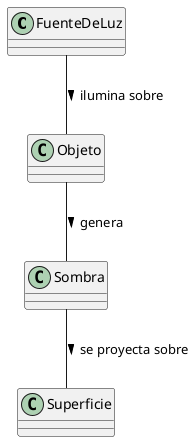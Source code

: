     @startuml
    class FuenteDeLuz {
    }

    class Objeto {
    }

    class Sombra {
    }

    class Superficie {
    }

    FuenteDeLuz  --  Objeto : ilumina sobre >
    Objeto  --  Sombra : genera >
    Sombra  --  Superficie : se proyecta sobre >
    @enduml
